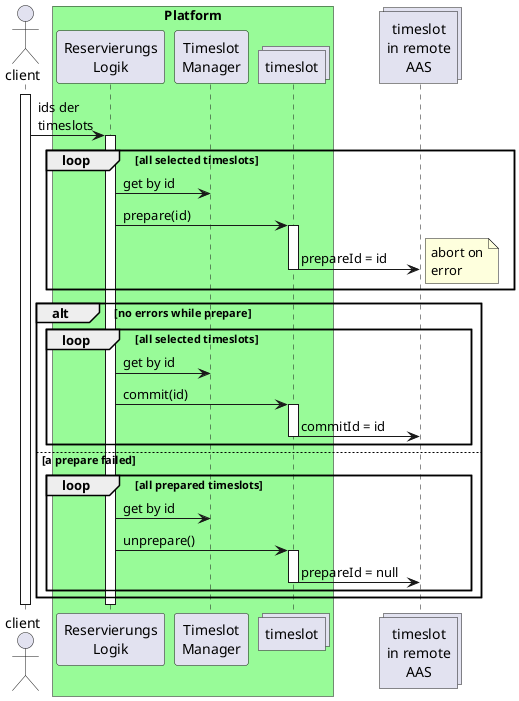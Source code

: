 @startuml
actor client
box "Platform" #palegreen
participant "Reservierungs\nLogik" as reservation
participant "Timeslot\nManager" as timeslots
collections "timeslot" as timeslot
end box
collections "timeslot\nin remote\nAAS" as remote_timeslot

activate client
    client -> reservation: ids der\ntimeslots
    activate reservation
        loop all selected timeslots
            reservation -> timeslots: get by id
            reservation -> timeslot: prepare(id)
            activate timeslot
                timeslot -> remote_timeslot: prepareId = id
                note right: abort on\nerror
            deactivate timeslot
        end
        alt no errors while prepare
            loop all selected timeslots
                reservation -> timeslots: get by id
                reservation -> timeslot: commit(id)
                activate timeslot
                    timeslot -> remote_timeslot: commitId = id
                deactivate timeslot
            end
        else a prepare failed
            loop all prepared timeslots
                reservation -> timeslots: get by id
                reservation -> timeslot: unprepare()
                activate timeslot
                    timeslot -> remote_timeslot: prepareId = null
                deactivate timeslot
            end
        end
    deactivate reservation
deactivate client


@enduml